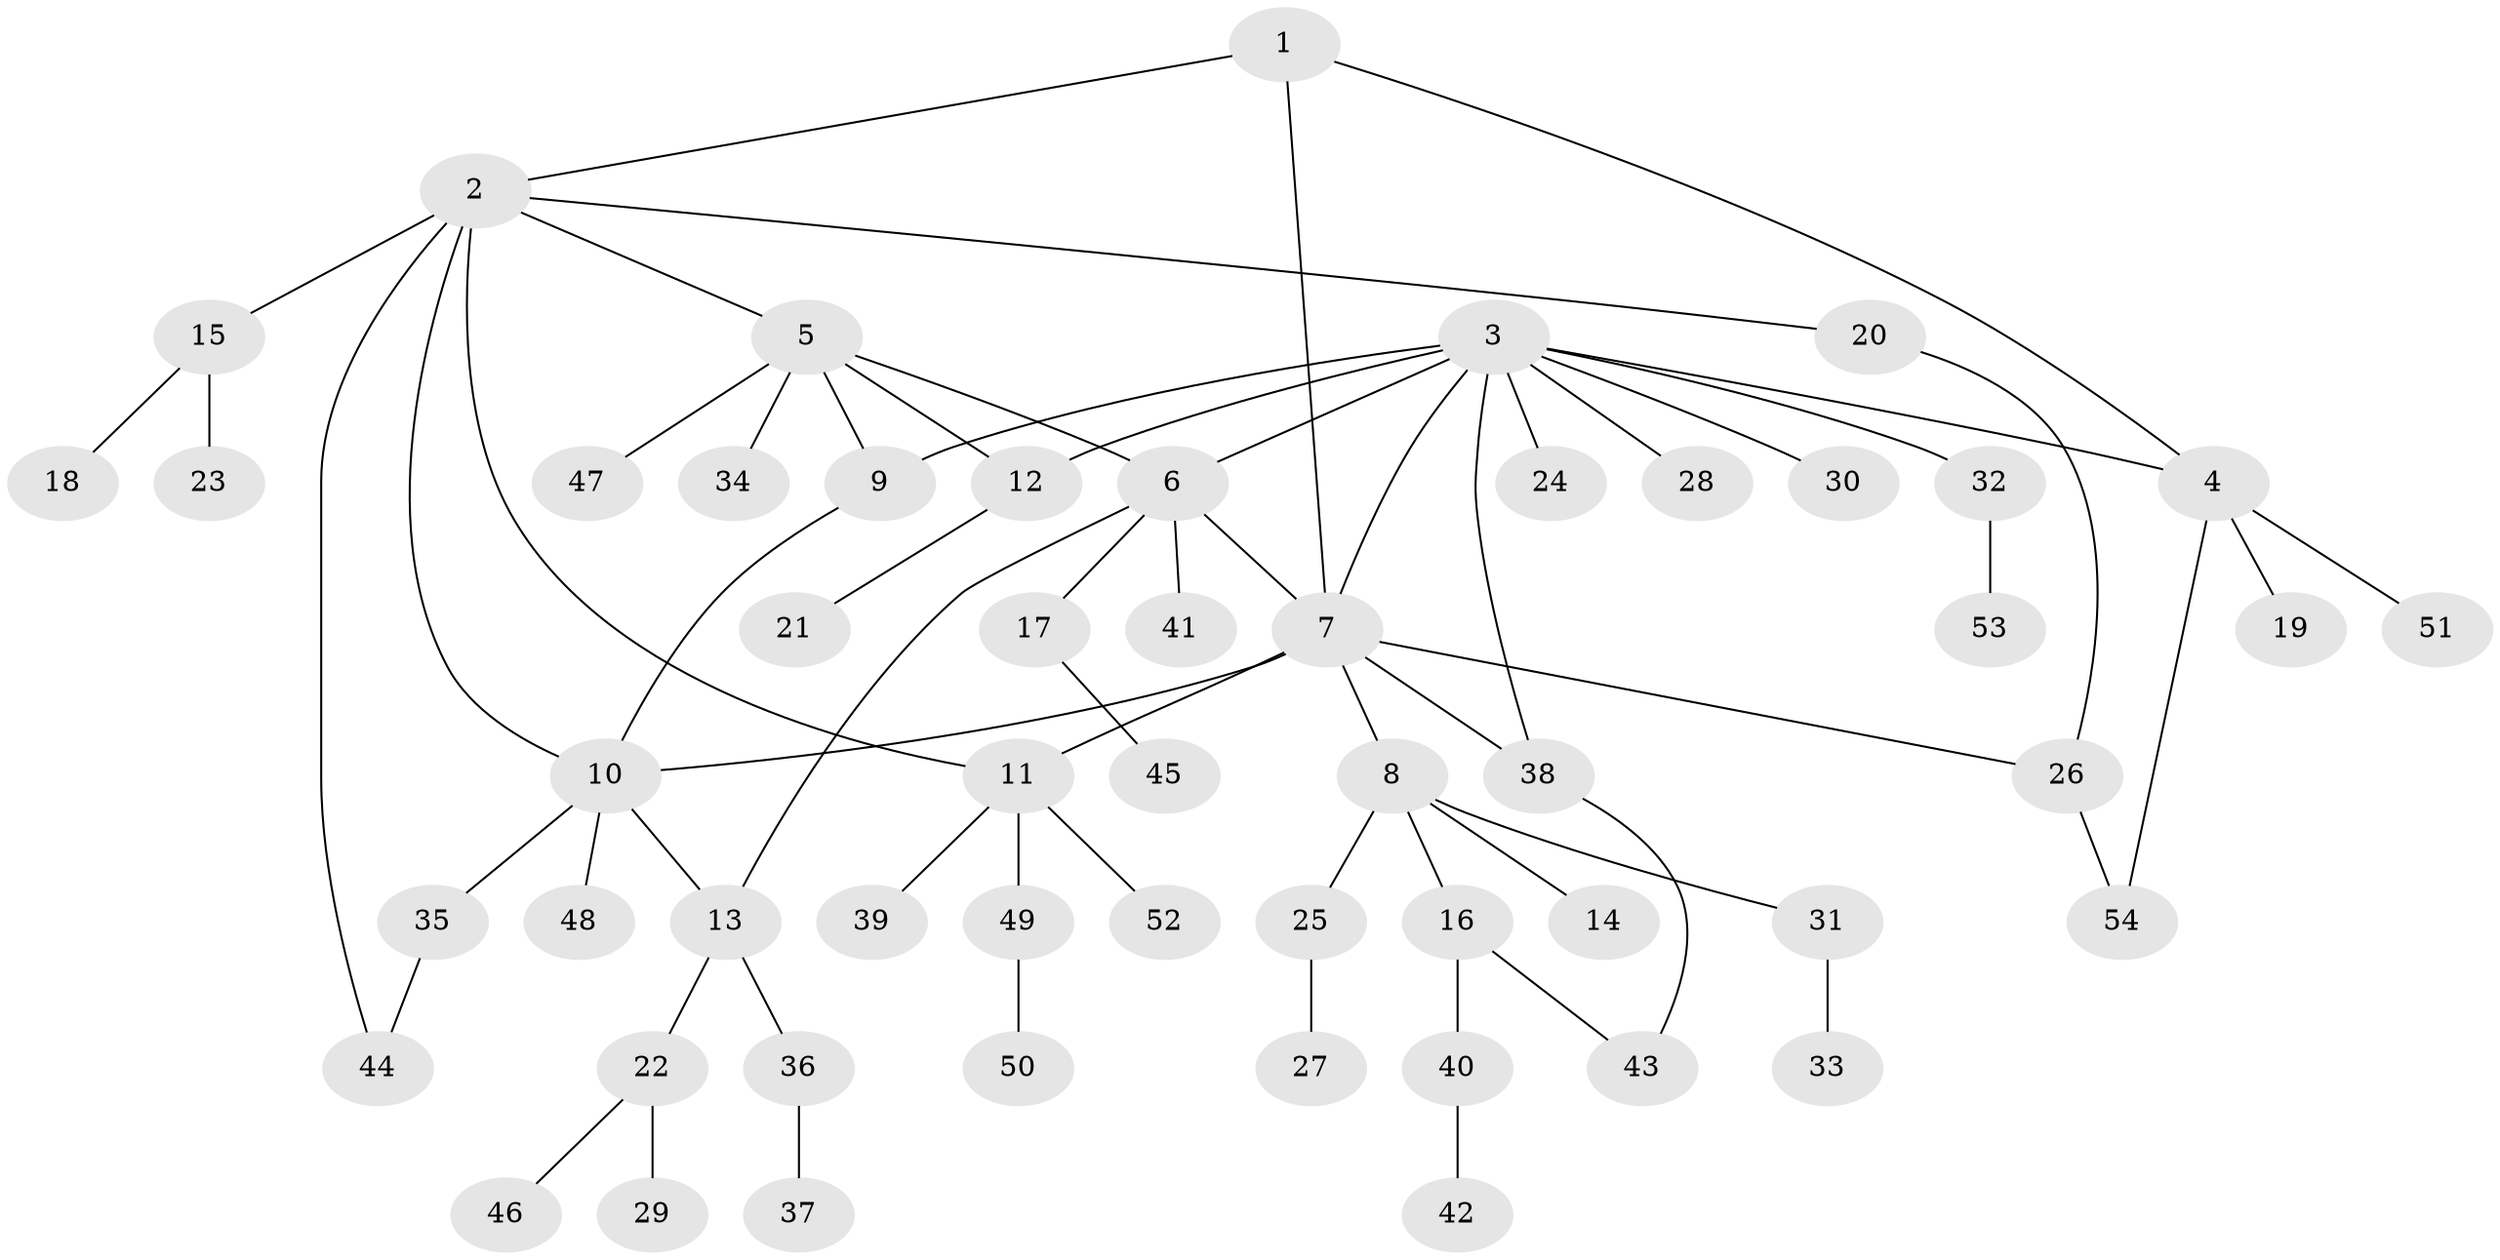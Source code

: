 // Generated by graph-tools (version 1.1) at 2025/37/03/09/25 02:37:42]
// undirected, 54 vertices, 67 edges
graph export_dot {
graph [start="1"]
  node [color=gray90,style=filled];
  1;
  2;
  3;
  4;
  5;
  6;
  7;
  8;
  9;
  10;
  11;
  12;
  13;
  14;
  15;
  16;
  17;
  18;
  19;
  20;
  21;
  22;
  23;
  24;
  25;
  26;
  27;
  28;
  29;
  30;
  31;
  32;
  33;
  34;
  35;
  36;
  37;
  38;
  39;
  40;
  41;
  42;
  43;
  44;
  45;
  46;
  47;
  48;
  49;
  50;
  51;
  52;
  53;
  54;
  1 -- 2;
  1 -- 4;
  1 -- 7;
  2 -- 5;
  2 -- 10;
  2 -- 11;
  2 -- 15;
  2 -- 20;
  2 -- 44;
  3 -- 4;
  3 -- 6;
  3 -- 7;
  3 -- 9;
  3 -- 12;
  3 -- 24;
  3 -- 28;
  3 -- 30;
  3 -- 32;
  3 -- 38;
  4 -- 19;
  4 -- 51;
  4 -- 54;
  5 -- 6;
  5 -- 9;
  5 -- 12;
  5 -- 34;
  5 -- 47;
  6 -- 7;
  6 -- 13;
  6 -- 17;
  6 -- 41;
  7 -- 8;
  7 -- 10;
  7 -- 11;
  7 -- 26;
  7 -- 38;
  8 -- 14;
  8 -- 16;
  8 -- 25;
  8 -- 31;
  9 -- 10;
  10 -- 13;
  10 -- 35;
  10 -- 48;
  11 -- 39;
  11 -- 49;
  11 -- 52;
  12 -- 21;
  13 -- 22;
  13 -- 36;
  15 -- 18;
  15 -- 23;
  16 -- 40;
  16 -- 43;
  17 -- 45;
  20 -- 26;
  22 -- 29;
  22 -- 46;
  25 -- 27;
  26 -- 54;
  31 -- 33;
  32 -- 53;
  35 -- 44;
  36 -- 37;
  38 -- 43;
  40 -- 42;
  49 -- 50;
}
